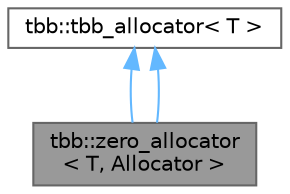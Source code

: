 digraph "tbb::zero_allocator&lt; T, Allocator &gt;"
{
 // LATEX_PDF_SIZE
  bgcolor="transparent";
  edge [fontname=Helvetica,fontsize=10,labelfontname=Helvetica,labelfontsize=10];
  node [fontname=Helvetica,fontsize=10,shape=box,height=0.2,width=0.4];
  Node1 [id="Node000001",label="tbb::zero_allocator\l\< T, Allocator \>",height=0.2,width=0.4,color="gray40", fillcolor="grey60", style="filled", fontcolor="black",tooltip="Meets \"allocator\" requirements of ISO C++ Standard, Section 20.1.5"];
  Node2 -> Node1 [id="edge1_Node000001_Node000002",dir="back",color="steelblue1",style="solid",tooltip=" "];
  Node2 [id="Node000002",label="tbb::tbb_allocator\< T \>",height=0.2,width=0.4,color="gray40", fillcolor="white", style="filled",URL="$classtbb_1_1tbb__allocator.html",tooltip="Meets \"allocator\" requirements of ISO C++ Standard, Section 20.1.5"];
  Node2 -> Node1 [id="edge2_Node000001_Node000002",dir="back",color="steelblue1",style="solid",tooltip=" "];
}
